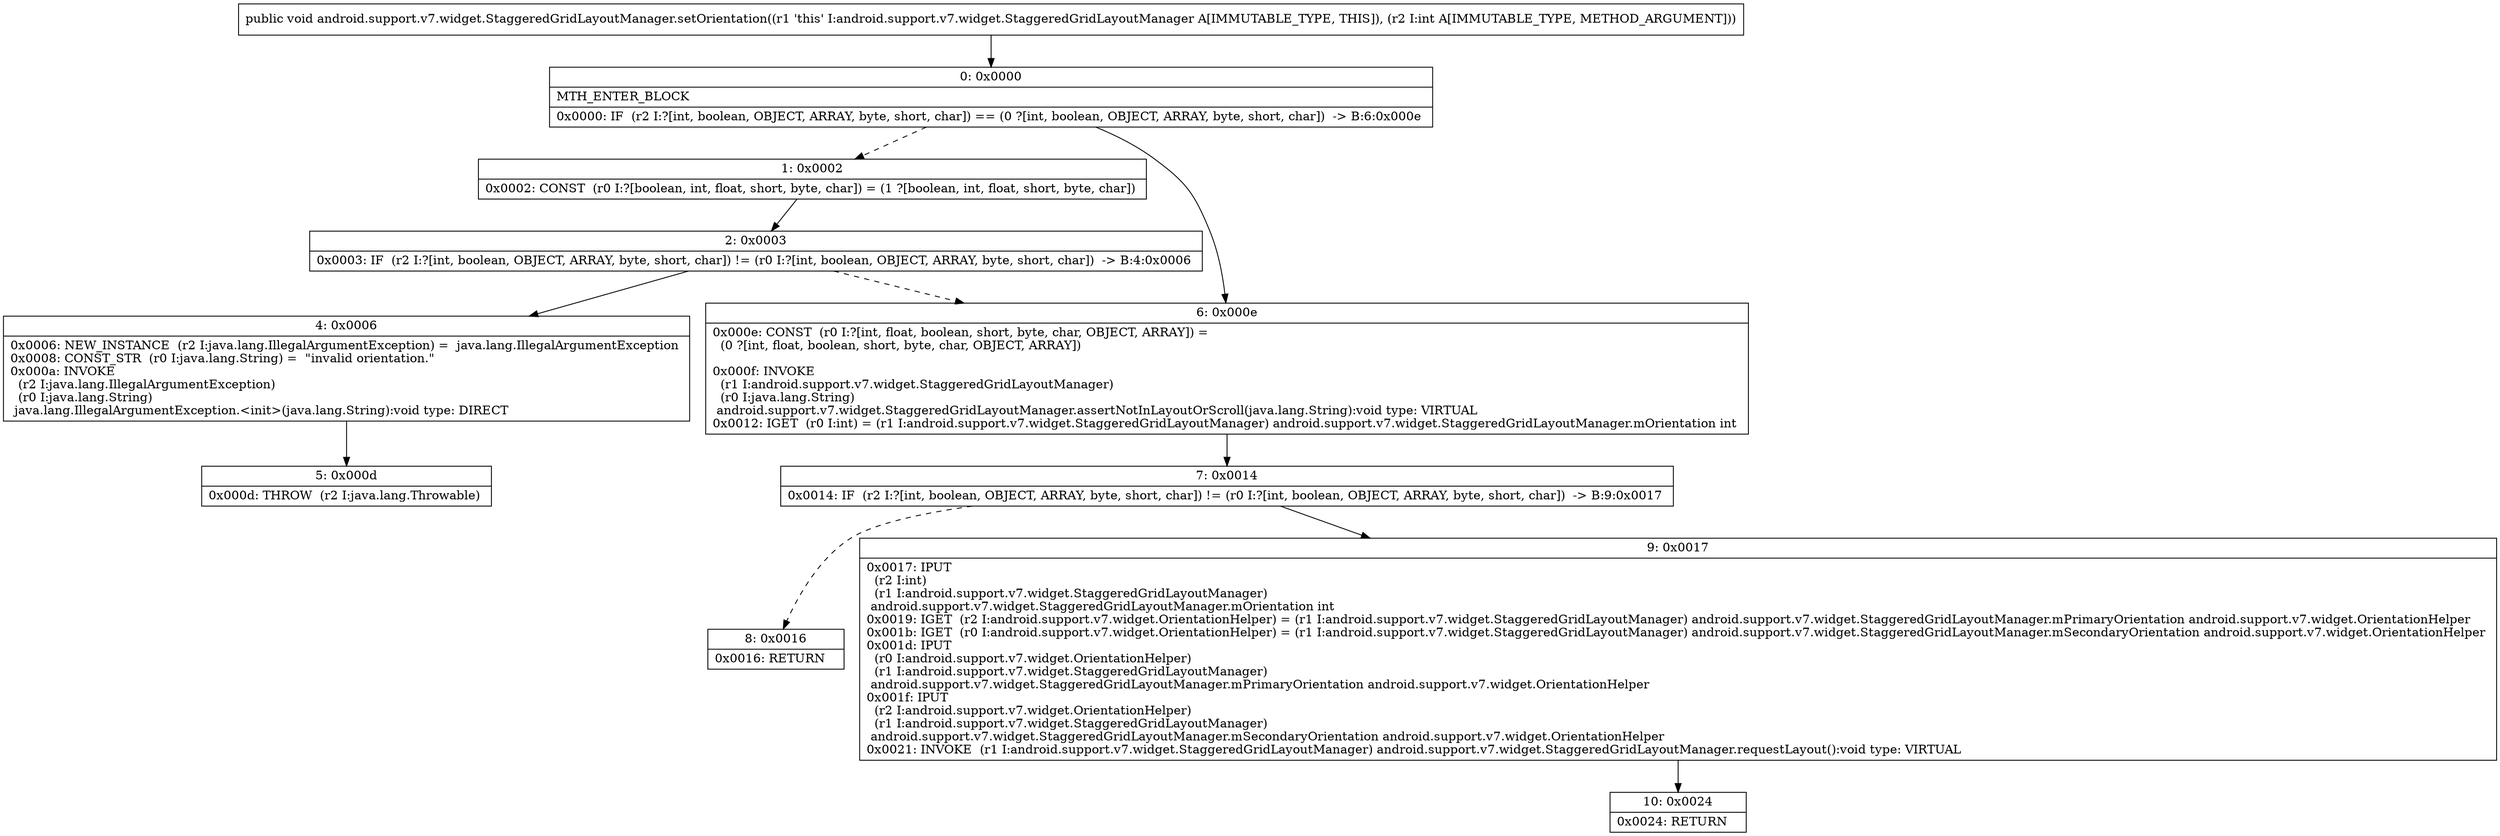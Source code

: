 digraph "CFG forandroid.support.v7.widget.StaggeredGridLayoutManager.setOrientation(I)V" {
Node_0 [shape=record,label="{0\:\ 0x0000|MTH_ENTER_BLOCK\l|0x0000: IF  (r2 I:?[int, boolean, OBJECT, ARRAY, byte, short, char]) == (0 ?[int, boolean, OBJECT, ARRAY, byte, short, char])  \-\> B:6:0x000e \l}"];
Node_1 [shape=record,label="{1\:\ 0x0002|0x0002: CONST  (r0 I:?[boolean, int, float, short, byte, char]) = (1 ?[boolean, int, float, short, byte, char]) \l}"];
Node_2 [shape=record,label="{2\:\ 0x0003|0x0003: IF  (r2 I:?[int, boolean, OBJECT, ARRAY, byte, short, char]) != (r0 I:?[int, boolean, OBJECT, ARRAY, byte, short, char])  \-\> B:4:0x0006 \l}"];
Node_4 [shape=record,label="{4\:\ 0x0006|0x0006: NEW_INSTANCE  (r2 I:java.lang.IllegalArgumentException) =  java.lang.IllegalArgumentException \l0x0008: CONST_STR  (r0 I:java.lang.String) =  \"invalid orientation.\" \l0x000a: INVOKE  \l  (r2 I:java.lang.IllegalArgumentException)\l  (r0 I:java.lang.String)\l java.lang.IllegalArgumentException.\<init\>(java.lang.String):void type: DIRECT \l}"];
Node_5 [shape=record,label="{5\:\ 0x000d|0x000d: THROW  (r2 I:java.lang.Throwable) \l}"];
Node_6 [shape=record,label="{6\:\ 0x000e|0x000e: CONST  (r0 I:?[int, float, boolean, short, byte, char, OBJECT, ARRAY]) = \l  (0 ?[int, float, boolean, short, byte, char, OBJECT, ARRAY])\l \l0x000f: INVOKE  \l  (r1 I:android.support.v7.widget.StaggeredGridLayoutManager)\l  (r0 I:java.lang.String)\l android.support.v7.widget.StaggeredGridLayoutManager.assertNotInLayoutOrScroll(java.lang.String):void type: VIRTUAL \l0x0012: IGET  (r0 I:int) = (r1 I:android.support.v7.widget.StaggeredGridLayoutManager) android.support.v7.widget.StaggeredGridLayoutManager.mOrientation int \l}"];
Node_7 [shape=record,label="{7\:\ 0x0014|0x0014: IF  (r2 I:?[int, boolean, OBJECT, ARRAY, byte, short, char]) != (r0 I:?[int, boolean, OBJECT, ARRAY, byte, short, char])  \-\> B:9:0x0017 \l}"];
Node_8 [shape=record,label="{8\:\ 0x0016|0x0016: RETURN   \l}"];
Node_9 [shape=record,label="{9\:\ 0x0017|0x0017: IPUT  \l  (r2 I:int)\l  (r1 I:android.support.v7.widget.StaggeredGridLayoutManager)\l android.support.v7.widget.StaggeredGridLayoutManager.mOrientation int \l0x0019: IGET  (r2 I:android.support.v7.widget.OrientationHelper) = (r1 I:android.support.v7.widget.StaggeredGridLayoutManager) android.support.v7.widget.StaggeredGridLayoutManager.mPrimaryOrientation android.support.v7.widget.OrientationHelper \l0x001b: IGET  (r0 I:android.support.v7.widget.OrientationHelper) = (r1 I:android.support.v7.widget.StaggeredGridLayoutManager) android.support.v7.widget.StaggeredGridLayoutManager.mSecondaryOrientation android.support.v7.widget.OrientationHelper \l0x001d: IPUT  \l  (r0 I:android.support.v7.widget.OrientationHelper)\l  (r1 I:android.support.v7.widget.StaggeredGridLayoutManager)\l android.support.v7.widget.StaggeredGridLayoutManager.mPrimaryOrientation android.support.v7.widget.OrientationHelper \l0x001f: IPUT  \l  (r2 I:android.support.v7.widget.OrientationHelper)\l  (r1 I:android.support.v7.widget.StaggeredGridLayoutManager)\l android.support.v7.widget.StaggeredGridLayoutManager.mSecondaryOrientation android.support.v7.widget.OrientationHelper \l0x0021: INVOKE  (r1 I:android.support.v7.widget.StaggeredGridLayoutManager) android.support.v7.widget.StaggeredGridLayoutManager.requestLayout():void type: VIRTUAL \l}"];
Node_10 [shape=record,label="{10\:\ 0x0024|0x0024: RETURN   \l}"];
MethodNode[shape=record,label="{public void android.support.v7.widget.StaggeredGridLayoutManager.setOrientation((r1 'this' I:android.support.v7.widget.StaggeredGridLayoutManager A[IMMUTABLE_TYPE, THIS]), (r2 I:int A[IMMUTABLE_TYPE, METHOD_ARGUMENT])) }"];
MethodNode -> Node_0;
Node_0 -> Node_1[style=dashed];
Node_0 -> Node_6;
Node_1 -> Node_2;
Node_2 -> Node_4;
Node_2 -> Node_6[style=dashed];
Node_4 -> Node_5;
Node_6 -> Node_7;
Node_7 -> Node_8[style=dashed];
Node_7 -> Node_9;
Node_9 -> Node_10;
}

